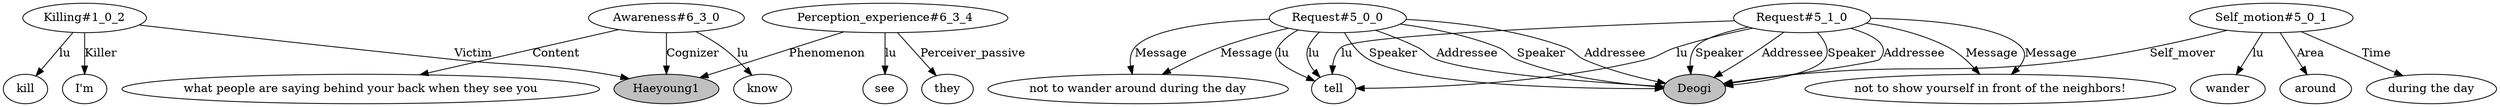 // The Round Table
digraph {
	0 [label=Haeyoung1 fillcolor=gray style=filled]
	1 [label="Killing#1_0_2"]
	2 [label=kill]
	3 [label="I'm"]
	1 -> 2 [label=lu]
	1 -> 3 [label=Killer]
	1 -> 0 [label=Victim]
	4 [label="Awareness#6_3_0"]
	5 [label=know]
	6 [label="what people are saying behind your back when they see you"]
	4 -> 5 [label=lu]
	4 -> 0 [label=Cognizer]
	4 -> 6 [label=Content]
	7 [label="Perception_experience#6_3_4"]
	8 [label=see]
	9 [label=they]
	7 -> 8 [label=lu]
	7 -> 9 [label=Perceiver_passive]
	7 -> 0 [label=Phenomenon]
	10 [label=Deogi fillcolor=gray style=filled]
	11 [label="Request#5_0_0"]
	12 [label=tell]
	13 [label="not to wander around during the day"]
	11 -> 12 [label=lu]
	11 -> 10 [label=Speaker]
	11 -> 10 [label=Addressee]
	11 -> 13 [label=Message]
	11 -> 12 [label=lu]
	11 -> 10 [label=Speaker]
	11 -> 10 [label=Addressee]
	11 -> 13 [label=Message]
	14 [label="Self_motion#5_0_1"]
	15 [label=wander]
	16 [label=around]
	17 [label="during the day"]
	14 -> 15 [label=lu]
	14 -> 10 [label=Self_mover]
	14 -> 16 [label=Area]
	14 -> 17 [label=Time]
	18 [label="Request#5_1_0"]
	19 [label="not to show yourself in front of the neighbors!"]
	18 -> 12 [label=lu]
	18 -> 10 [label=Speaker]
	18 -> 10 [label=Addressee]
	18 -> 19 [label=Message]
	18 -> 12 [label=lu]
	18 -> 10 [label=Speaker]
	18 -> 10 [label=Addressee]
	18 -> 19 [label=Message]
}
